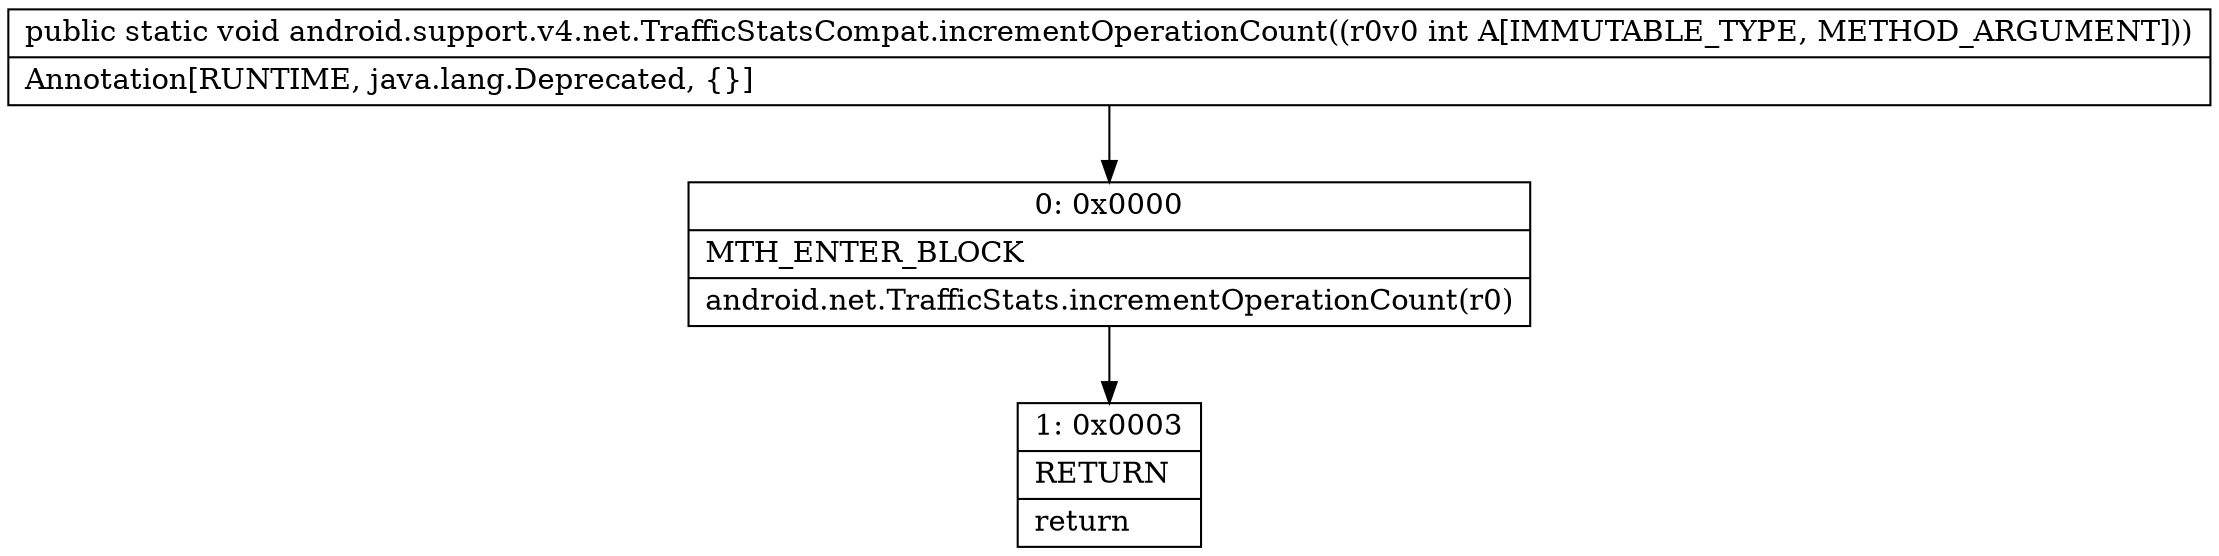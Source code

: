 digraph "CFG forandroid.support.v4.net.TrafficStatsCompat.incrementOperationCount(I)V" {
Node_0 [shape=record,label="{0\:\ 0x0000|MTH_ENTER_BLOCK\l|android.net.TrafficStats.incrementOperationCount(r0)\l}"];
Node_1 [shape=record,label="{1\:\ 0x0003|RETURN\l|return\l}"];
MethodNode[shape=record,label="{public static void android.support.v4.net.TrafficStatsCompat.incrementOperationCount((r0v0 int A[IMMUTABLE_TYPE, METHOD_ARGUMENT]))  | Annotation[RUNTIME, java.lang.Deprecated, \{\}]\l}"];
MethodNode -> Node_0;
Node_0 -> Node_1;
}

